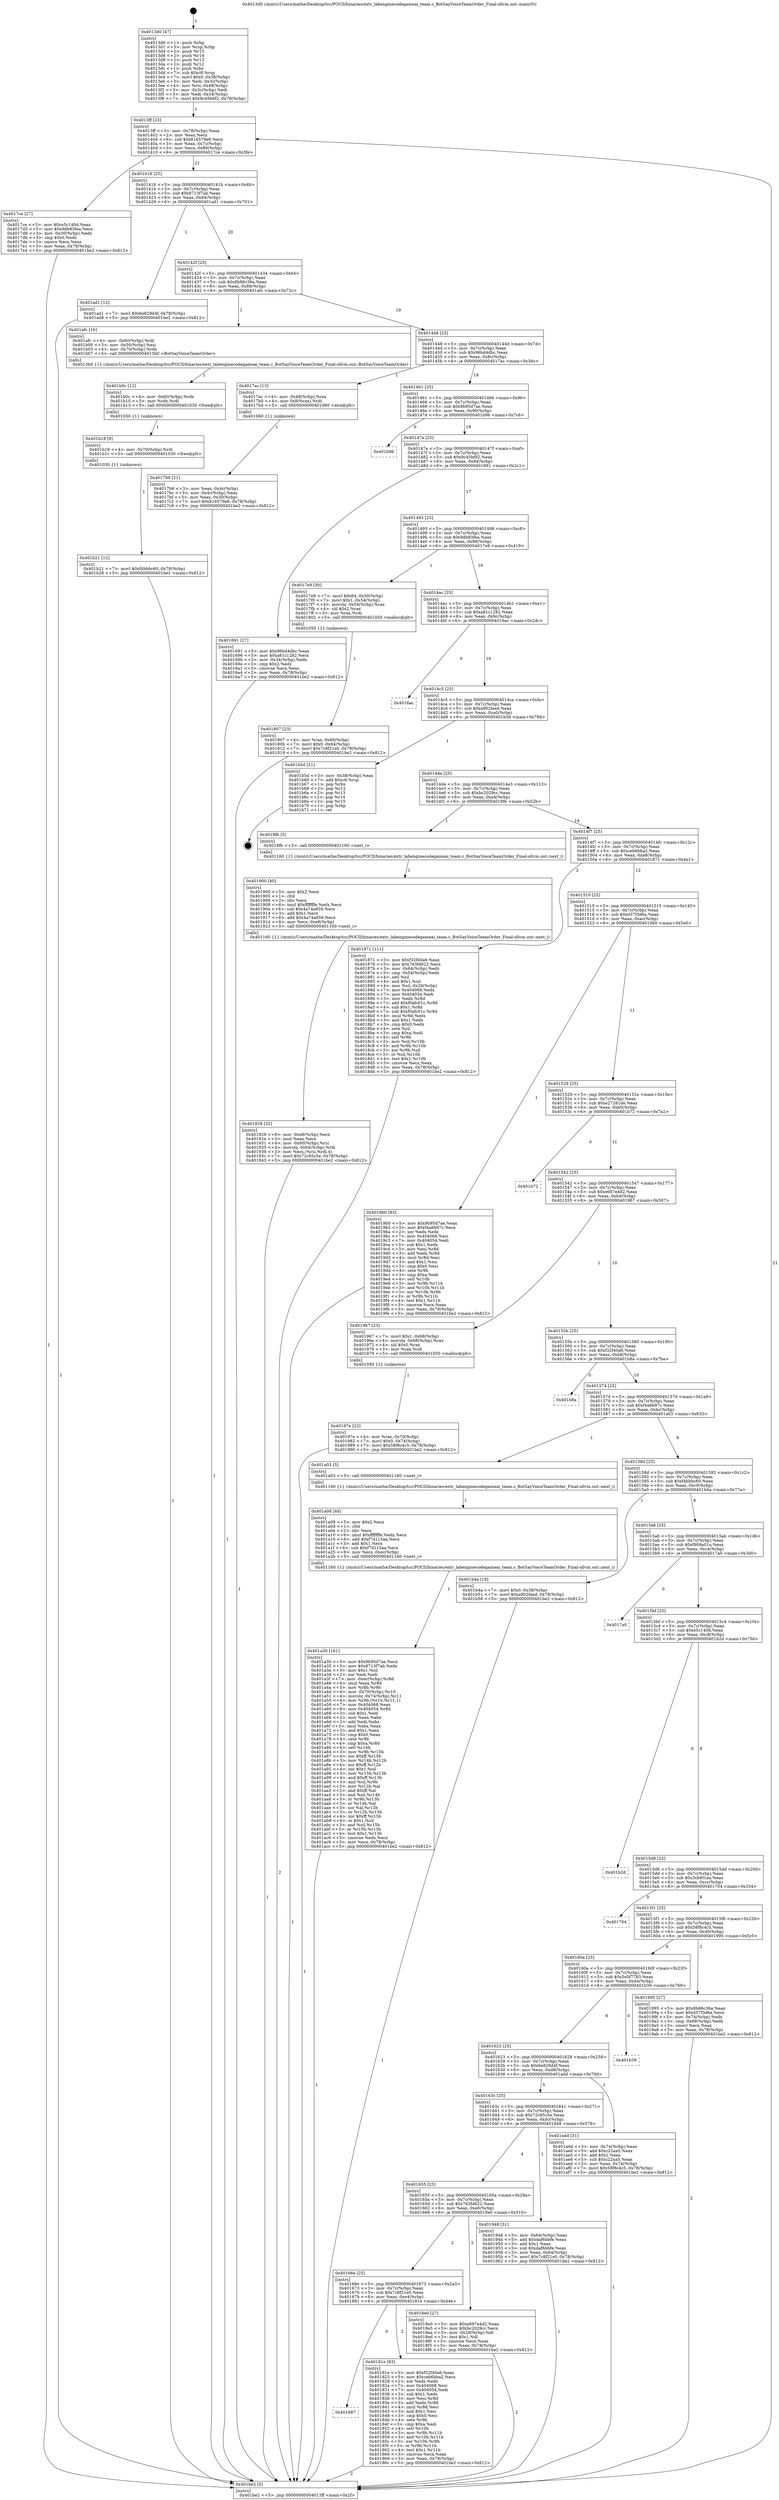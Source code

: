digraph "0x4013d0" {
  label = "0x4013d0 (/mnt/c/Users/mathe/Desktop/tcc/POCII/binaries/extr_labenginecodegameai_team.c_BotSayVoiceTeamOrder_Final-ollvm.out::main(0))"
  labelloc = "t"
  node[shape=record]

  Entry [label="",width=0.3,height=0.3,shape=circle,fillcolor=black,style=filled]
  "0x4013ff" [label="{
     0x4013ff [23]\l
     | [instrs]\l
     &nbsp;&nbsp;0x4013ff \<+3\>: mov -0x78(%rbp),%eax\l
     &nbsp;&nbsp;0x401402 \<+2\>: mov %eax,%ecx\l
     &nbsp;&nbsp;0x401404 \<+6\>: sub $0x816579e6,%ecx\l
     &nbsp;&nbsp;0x40140a \<+3\>: mov %eax,-0x7c(%rbp)\l
     &nbsp;&nbsp;0x40140d \<+3\>: mov %ecx,-0x80(%rbp)\l
     &nbsp;&nbsp;0x401410 \<+6\>: je 00000000004017ce \<main+0x3fe\>\l
  }"]
  "0x4017ce" [label="{
     0x4017ce [27]\l
     | [instrs]\l
     &nbsp;&nbsp;0x4017ce \<+5\>: mov $0xe5c140d,%eax\l
     &nbsp;&nbsp;0x4017d3 \<+5\>: mov $0x9db83fea,%ecx\l
     &nbsp;&nbsp;0x4017d8 \<+3\>: mov -0x30(%rbp),%edx\l
     &nbsp;&nbsp;0x4017db \<+3\>: cmp $0x0,%edx\l
     &nbsp;&nbsp;0x4017de \<+3\>: cmove %ecx,%eax\l
     &nbsp;&nbsp;0x4017e1 \<+3\>: mov %eax,-0x78(%rbp)\l
     &nbsp;&nbsp;0x4017e4 \<+5\>: jmp 0000000000401be2 \<main+0x812\>\l
  }"]
  "0x401416" [label="{
     0x401416 [25]\l
     | [instrs]\l
     &nbsp;&nbsp;0x401416 \<+5\>: jmp 000000000040141b \<main+0x4b\>\l
     &nbsp;&nbsp;0x40141b \<+3\>: mov -0x7c(%rbp),%eax\l
     &nbsp;&nbsp;0x40141e \<+5\>: sub $0x8713f7ab,%eax\l
     &nbsp;&nbsp;0x401423 \<+6\>: mov %eax,-0x84(%rbp)\l
     &nbsp;&nbsp;0x401429 \<+6\>: je 0000000000401ad1 \<main+0x701\>\l
  }"]
  Exit [label="",width=0.3,height=0.3,shape=circle,fillcolor=black,style=filled,peripheries=2]
  "0x401ad1" [label="{
     0x401ad1 [12]\l
     | [instrs]\l
     &nbsp;&nbsp;0x401ad1 \<+7\>: movl $0x6e829d4f,-0x78(%rbp)\l
     &nbsp;&nbsp;0x401ad8 \<+5\>: jmp 0000000000401be2 \<main+0x812\>\l
  }"]
  "0x40142f" [label="{
     0x40142f [25]\l
     | [instrs]\l
     &nbsp;&nbsp;0x40142f \<+5\>: jmp 0000000000401434 \<main+0x64\>\l
     &nbsp;&nbsp;0x401434 \<+3\>: mov -0x7c(%rbp),%eax\l
     &nbsp;&nbsp;0x401437 \<+5\>: sub $0x8b86c36a,%eax\l
     &nbsp;&nbsp;0x40143c \<+6\>: mov %eax,-0x88(%rbp)\l
     &nbsp;&nbsp;0x401442 \<+6\>: je 0000000000401afc \<main+0x72c\>\l
  }"]
  "0x401b21" [label="{
     0x401b21 [12]\l
     | [instrs]\l
     &nbsp;&nbsp;0x401b21 \<+7\>: movl $0xf4bbbc60,-0x78(%rbp)\l
     &nbsp;&nbsp;0x401b28 \<+5\>: jmp 0000000000401be2 \<main+0x812\>\l
  }"]
  "0x401afc" [label="{
     0x401afc [16]\l
     | [instrs]\l
     &nbsp;&nbsp;0x401afc \<+4\>: mov -0x60(%rbp),%rdi\l
     &nbsp;&nbsp;0x401b00 \<+3\>: mov -0x50(%rbp),%esi\l
     &nbsp;&nbsp;0x401b03 \<+4\>: mov -0x70(%rbp),%rdx\l
     &nbsp;&nbsp;0x401b07 \<+5\>: call 00000000004013b0 \<BotSayVoiceTeamOrder\>\l
     | [calls]\l
     &nbsp;&nbsp;0x4013b0 \{1\} (/mnt/c/Users/mathe/Desktop/tcc/POCII/binaries/extr_labenginecodegameai_team.c_BotSayVoiceTeamOrder_Final-ollvm.out::BotSayVoiceTeamOrder)\l
  }"]
  "0x401448" [label="{
     0x401448 [25]\l
     | [instrs]\l
     &nbsp;&nbsp;0x401448 \<+5\>: jmp 000000000040144d \<main+0x7d\>\l
     &nbsp;&nbsp;0x40144d \<+3\>: mov -0x7c(%rbp),%eax\l
     &nbsp;&nbsp;0x401450 \<+5\>: sub $0x96bd4dbc,%eax\l
     &nbsp;&nbsp;0x401455 \<+6\>: mov %eax,-0x8c(%rbp)\l
     &nbsp;&nbsp;0x40145b \<+6\>: je 00000000004017ac \<main+0x3dc\>\l
  }"]
  "0x401b18" [label="{
     0x401b18 [9]\l
     | [instrs]\l
     &nbsp;&nbsp;0x401b18 \<+4\>: mov -0x70(%rbp),%rdi\l
     &nbsp;&nbsp;0x401b1c \<+5\>: call 0000000000401030 \<free@plt\>\l
     | [calls]\l
     &nbsp;&nbsp;0x401030 \{1\} (unknown)\l
  }"]
  "0x4017ac" [label="{
     0x4017ac [13]\l
     | [instrs]\l
     &nbsp;&nbsp;0x4017ac \<+4\>: mov -0x48(%rbp),%rax\l
     &nbsp;&nbsp;0x4017b0 \<+4\>: mov 0x8(%rax),%rdi\l
     &nbsp;&nbsp;0x4017b4 \<+5\>: call 0000000000401060 \<atoi@plt\>\l
     | [calls]\l
     &nbsp;&nbsp;0x401060 \{1\} (unknown)\l
  }"]
  "0x401461" [label="{
     0x401461 [25]\l
     | [instrs]\l
     &nbsp;&nbsp;0x401461 \<+5\>: jmp 0000000000401466 \<main+0x96\>\l
     &nbsp;&nbsp;0x401466 \<+3\>: mov -0x7c(%rbp),%eax\l
     &nbsp;&nbsp;0x401469 \<+5\>: sub $0x9b95d7ae,%eax\l
     &nbsp;&nbsp;0x40146e \<+6\>: mov %eax,-0x90(%rbp)\l
     &nbsp;&nbsp;0x401474 \<+6\>: je 0000000000401b96 \<main+0x7c6\>\l
  }"]
  "0x401b0c" [label="{
     0x401b0c [12]\l
     | [instrs]\l
     &nbsp;&nbsp;0x401b0c \<+4\>: mov -0x60(%rbp),%rdx\l
     &nbsp;&nbsp;0x401b10 \<+3\>: mov %rdx,%rdi\l
     &nbsp;&nbsp;0x401b13 \<+5\>: call 0000000000401030 \<free@plt\>\l
     | [calls]\l
     &nbsp;&nbsp;0x401030 \{1\} (unknown)\l
  }"]
  "0x401b96" [label="{
     0x401b96\l
  }", style=dashed]
  "0x40147a" [label="{
     0x40147a [25]\l
     | [instrs]\l
     &nbsp;&nbsp;0x40147a \<+5\>: jmp 000000000040147f \<main+0xaf\>\l
     &nbsp;&nbsp;0x40147f \<+3\>: mov -0x7c(%rbp),%eax\l
     &nbsp;&nbsp;0x401482 \<+5\>: sub $0x9c45b6f2,%eax\l
     &nbsp;&nbsp;0x401487 \<+6\>: mov %eax,-0x94(%rbp)\l
     &nbsp;&nbsp;0x40148d \<+6\>: je 0000000000401691 \<main+0x2c1\>\l
  }"]
  "0x401a30" [label="{
     0x401a30 [161]\l
     | [instrs]\l
     &nbsp;&nbsp;0x401a30 \<+5\>: mov $0x9b95d7ae,%ecx\l
     &nbsp;&nbsp;0x401a35 \<+5\>: mov $0x8713f7ab,%edx\l
     &nbsp;&nbsp;0x401a3a \<+3\>: mov $0x1,%sil\l
     &nbsp;&nbsp;0x401a3d \<+2\>: xor %edi,%edi\l
     &nbsp;&nbsp;0x401a3f \<+7\>: mov -0xec(%rbp),%r8d\l
     &nbsp;&nbsp;0x401a46 \<+4\>: imul %eax,%r8d\l
     &nbsp;&nbsp;0x401a4a \<+3\>: mov %r8b,%r9b\l
     &nbsp;&nbsp;0x401a4d \<+4\>: mov -0x70(%rbp),%r10\l
     &nbsp;&nbsp;0x401a51 \<+4\>: movslq -0x74(%rbp),%r11\l
     &nbsp;&nbsp;0x401a55 \<+4\>: mov %r9b,(%r10,%r11,1)\l
     &nbsp;&nbsp;0x401a59 \<+7\>: mov 0x404068,%eax\l
     &nbsp;&nbsp;0x401a60 \<+8\>: mov 0x404054,%r8d\l
     &nbsp;&nbsp;0x401a68 \<+3\>: sub $0x1,%edi\l
     &nbsp;&nbsp;0x401a6b \<+2\>: mov %eax,%ebx\l
     &nbsp;&nbsp;0x401a6d \<+2\>: add %edi,%ebx\l
     &nbsp;&nbsp;0x401a6f \<+3\>: imul %ebx,%eax\l
     &nbsp;&nbsp;0x401a72 \<+3\>: and $0x1,%eax\l
     &nbsp;&nbsp;0x401a75 \<+3\>: cmp $0x0,%eax\l
     &nbsp;&nbsp;0x401a78 \<+4\>: sete %r9b\l
     &nbsp;&nbsp;0x401a7c \<+4\>: cmp $0xa,%r8d\l
     &nbsp;&nbsp;0x401a80 \<+4\>: setl %r14b\l
     &nbsp;&nbsp;0x401a84 \<+3\>: mov %r9b,%r15b\l
     &nbsp;&nbsp;0x401a87 \<+4\>: xor $0xff,%r15b\l
     &nbsp;&nbsp;0x401a8b \<+3\>: mov %r14b,%r12b\l
     &nbsp;&nbsp;0x401a8e \<+4\>: xor $0xff,%r12b\l
     &nbsp;&nbsp;0x401a92 \<+4\>: xor $0x1,%sil\l
     &nbsp;&nbsp;0x401a96 \<+3\>: mov %r15b,%r13b\l
     &nbsp;&nbsp;0x401a99 \<+4\>: and $0xff,%r13b\l
     &nbsp;&nbsp;0x401a9d \<+3\>: and %sil,%r9b\l
     &nbsp;&nbsp;0x401aa0 \<+3\>: mov %r12b,%al\l
     &nbsp;&nbsp;0x401aa3 \<+2\>: and $0xff,%al\l
     &nbsp;&nbsp;0x401aa5 \<+3\>: and %sil,%r14b\l
     &nbsp;&nbsp;0x401aa8 \<+3\>: or %r9b,%r13b\l
     &nbsp;&nbsp;0x401aab \<+3\>: or %r14b,%al\l
     &nbsp;&nbsp;0x401aae \<+3\>: xor %al,%r13b\l
     &nbsp;&nbsp;0x401ab1 \<+3\>: or %r12b,%r15b\l
     &nbsp;&nbsp;0x401ab4 \<+4\>: xor $0xff,%r15b\l
     &nbsp;&nbsp;0x401ab8 \<+4\>: or $0x1,%sil\l
     &nbsp;&nbsp;0x401abc \<+3\>: and %sil,%r15b\l
     &nbsp;&nbsp;0x401abf \<+3\>: or %r15b,%r13b\l
     &nbsp;&nbsp;0x401ac2 \<+4\>: test $0x1,%r13b\l
     &nbsp;&nbsp;0x401ac6 \<+3\>: cmovne %edx,%ecx\l
     &nbsp;&nbsp;0x401ac9 \<+3\>: mov %ecx,-0x78(%rbp)\l
     &nbsp;&nbsp;0x401acc \<+5\>: jmp 0000000000401be2 \<main+0x812\>\l
  }"]
  "0x401691" [label="{
     0x401691 [27]\l
     | [instrs]\l
     &nbsp;&nbsp;0x401691 \<+5\>: mov $0x96bd4dbc,%eax\l
     &nbsp;&nbsp;0x401696 \<+5\>: mov $0xa81c1282,%ecx\l
     &nbsp;&nbsp;0x40169b \<+3\>: mov -0x34(%rbp),%edx\l
     &nbsp;&nbsp;0x40169e \<+3\>: cmp $0x2,%edx\l
     &nbsp;&nbsp;0x4016a1 \<+3\>: cmovne %ecx,%eax\l
     &nbsp;&nbsp;0x4016a4 \<+3\>: mov %eax,-0x78(%rbp)\l
     &nbsp;&nbsp;0x4016a7 \<+5\>: jmp 0000000000401be2 \<main+0x812\>\l
  }"]
  "0x401493" [label="{
     0x401493 [25]\l
     | [instrs]\l
     &nbsp;&nbsp;0x401493 \<+5\>: jmp 0000000000401498 \<main+0xc8\>\l
     &nbsp;&nbsp;0x401498 \<+3\>: mov -0x7c(%rbp),%eax\l
     &nbsp;&nbsp;0x40149b \<+5\>: sub $0x9db83fea,%eax\l
     &nbsp;&nbsp;0x4014a0 \<+6\>: mov %eax,-0x98(%rbp)\l
     &nbsp;&nbsp;0x4014a6 \<+6\>: je 00000000004017e9 \<main+0x419\>\l
  }"]
  "0x401be2" [label="{
     0x401be2 [5]\l
     | [instrs]\l
     &nbsp;&nbsp;0x401be2 \<+5\>: jmp 00000000004013ff \<main+0x2f\>\l
  }"]
  "0x4013d0" [label="{
     0x4013d0 [47]\l
     | [instrs]\l
     &nbsp;&nbsp;0x4013d0 \<+1\>: push %rbp\l
     &nbsp;&nbsp;0x4013d1 \<+3\>: mov %rsp,%rbp\l
     &nbsp;&nbsp;0x4013d4 \<+2\>: push %r15\l
     &nbsp;&nbsp;0x4013d6 \<+2\>: push %r14\l
     &nbsp;&nbsp;0x4013d8 \<+2\>: push %r13\l
     &nbsp;&nbsp;0x4013da \<+2\>: push %r12\l
     &nbsp;&nbsp;0x4013dc \<+1\>: push %rbx\l
     &nbsp;&nbsp;0x4013dd \<+7\>: sub $0xc8,%rsp\l
     &nbsp;&nbsp;0x4013e4 \<+7\>: movl $0x0,-0x38(%rbp)\l
     &nbsp;&nbsp;0x4013eb \<+3\>: mov %edi,-0x3c(%rbp)\l
     &nbsp;&nbsp;0x4013ee \<+4\>: mov %rsi,-0x48(%rbp)\l
     &nbsp;&nbsp;0x4013f2 \<+3\>: mov -0x3c(%rbp),%edi\l
     &nbsp;&nbsp;0x4013f5 \<+3\>: mov %edi,-0x34(%rbp)\l
     &nbsp;&nbsp;0x4013f8 \<+7\>: movl $0x9c45b6f2,-0x78(%rbp)\l
  }"]
  "0x4017b9" [label="{
     0x4017b9 [21]\l
     | [instrs]\l
     &nbsp;&nbsp;0x4017b9 \<+3\>: mov %eax,-0x4c(%rbp)\l
     &nbsp;&nbsp;0x4017bc \<+3\>: mov -0x4c(%rbp),%eax\l
     &nbsp;&nbsp;0x4017bf \<+3\>: mov %eax,-0x30(%rbp)\l
     &nbsp;&nbsp;0x4017c2 \<+7\>: movl $0x816579e6,-0x78(%rbp)\l
     &nbsp;&nbsp;0x4017c9 \<+5\>: jmp 0000000000401be2 \<main+0x812\>\l
  }"]
  "0x401a08" [label="{
     0x401a08 [40]\l
     | [instrs]\l
     &nbsp;&nbsp;0x401a08 \<+5\>: mov $0x2,%ecx\l
     &nbsp;&nbsp;0x401a0d \<+1\>: cltd\l
     &nbsp;&nbsp;0x401a0e \<+2\>: idiv %ecx\l
     &nbsp;&nbsp;0x401a10 \<+6\>: imul $0xfffffffe,%edx,%ecx\l
     &nbsp;&nbsp;0x401a16 \<+6\>: add $0xf7d115aa,%ecx\l
     &nbsp;&nbsp;0x401a1c \<+3\>: add $0x1,%ecx\l
     &nbsp;&nbsp;0x401a1f \<+6\>: sub $0xf7d115aa,%ecx\l
     &nbsp;&nbsp;0x401a25 \<+6\>: mov %ecx,-0xec(%rbp)\l
     &nbsp;&nbsp;0x401a2b \<+5\>: call 0000000000401160 \<next_i\>\l
     | [calls]\l
     &nbsp;&nbsp;0x401160 \{1\} (/mnt/c/Users/mathe/Desktop/tcc/POCII/binaries/extr_labenginecodegameai_team.c_BotSayVoiceTeamOrder_Final-ollvm.out::next_i)\l
  }"]
  "0x4017e9" [label="{
     0x4017e9 [30]\l
     | [instrs]\l
     &nbsp;&nbsp;0x4017e9 \<+7\>: movl $0x64,-0x50(%rbp)\l
     &nbsp;&nbsp;0x4017f0 \<+7\>: movl $0x1,-0x54(%rbp)\l
     &nbsp;&nbsp;0x4017f7 \<+4\>: movslq -0x54(%rbp),%rax\l
     &nbsp;&nbsp;0x4017fb \<+4\>: shl $0x2,%rax\l
     &nbsp;&nbsp;0x4017ff \<+3\>: mov %rax,%rdi\l
     &nbsp;&nbsp;0x401802 \<+5\>: call 0000000000401050 \<malloc@plt\>\l
     | [calls]\l
     &nbsp;&nbsp;0x401050 \{1\} (unknown)\l
  }"]
  "0x4014ac" [label="{
     0x4014ac [25]\l
     | [instrs]\l
     &nbsp;&nbsp;0x4014ac \<+5\>: jmp 00000000004014b1 \<main+0xe1\>\l
     &nbsp;&nbsp;0x4014b1 \<+3\>: mov -0x7c(%rbp),%eax\l
     &nbsp;&nbsp;0x4014b4 \<+5\>: sub $0xa81c1282,%eax\l
     &nbsp;&nbsp;0x4014b9 \<+6\>: mov %eax,-0x9c(%rbp)\l
     &nbsp;&nbsp;0x4014bf \<+6\>: je 00000000004016ac \<main+0x2dc\>\l
  }"]
  "0x401807" [label="{
     0x401807 [23]\l
     | [instrs]\l
     &nbsp;&nbsp;0x401807 \<+4\>: mov %rax,-0x60(%rbp)\l
     &nbsp;&nbsp;0x40180b \<+7\>: movl $0x0,-0x64(%rbp)\l
     &nbsp;&nbsp;0x401812 \<+7\>: movl $0x7c8f21e0,-0x78(%rbp)\l
     &nbsp;&nbsp;0x401819 \<+5\>: jmp 0000000000401be2 \<main+0x812\>\l
  }"]
  "0x40197e" [label="{
     0x40197e [23]\l
     | [instrs]\l
     &nbsp;&nbsp;0x40197e \<+4\>: mov %rax,-0x70(%rbp)\l
     &nbsp;&nbsp;0x401982 \<+7\>: movl $0x0,-0x74(%rbp)\l
     &nbsp;&nbsp;0x401989 \<+7\>: movl $0x58f8c4c5,-0x78(%rbp)\l
     &nbsp;&nbsp;0x401990 \<+5\>: jmp 0000000000401be2 \<main+0x812\>\l
  }"]
  "0x4016ac" [label="{
     0x4016ac\l
  }", style=dashed]
  "0x4014c5" [label="{
     0x4014c5 [25]\l
     | [instrs]\l
     &nbsp;&nbsp;0x4014c5 \<+5\>: jmp 00000000004014ca \<main+0xfa\>\l
     &nbsp;&nbsp;0x4014ca \<+3\>: mov -0x7c(%rbp),%eax\l
     &nbsp;&nbsp;0x4014cd \<+5\>: sub $0xa902faed,%eax\l
     &nbsp;&nbsp;0x4014d2 \<+6\>: mov %eax,-0xa0(%rbp)\l
     &nbsp;&nbsp;0x4014d8 \<+6\>: je 0000000000401b5d \<main+0x78d\>\l
  }"]
  "0x401928" [label="{
     0x401928 [32]\l
     | [instrs]\l
     &nbsp;&nbsp;0x401928 \<+6\>: mov -0xe8(%rbp),%ecx\l
     &nbsp;&nbsp;0x40192e \<+3\>: imul %eax,%ecx\l
     &nbsp;&nbsp;0x401931 \<+4\>: mov -0x60(%rbp),%rsi\l
     &nbsp;&nbsp;0x401935 \<+4\>: movslq -0x64(%rbp),%rdi\l
     &nbsp;&nbsp;0x401939 \<+3\>: mov %ecx,(%rsi,%rdi,4)\l
     &nbsp;&nbsp;0x40193c \<+7\>: movl $0x72c85c5e,-0x78(%rbp)\l
     &nbsp;&nbsp;0x401943 \<+5\>: jmp 0000000000401be2 \<main+0x812\>\l
  }"]
  "0x401b5d" [label="{
     0x401b5d [21]\l
     | [instrs]\l
     &nbsp;&nbsp;0x401b5d \<+3\>: mov -0x38(%rbp),%eax\l
     &nbsp;&nbsp;0x401b60 \<+7\>: add $0xc8,%rsp\l
     &nbsp;&nbsp;0x401b67 \<+1\>: pop %rbx\l
     &nbsp;&nbsp;0x401b68 \<+2\>: pop %r12\l
     &nbsp;&nbsp;0x401b6a \<+2\>: pop %r13\l
     &nbsp;&nbsp;0x401b6c \<+2\>: pop %r14\l
     &nbsp;&nbsp;0x401b6e \<+2\>: pop %r15\l
     &nbsp;&nbsp;0x401b70 \<+1\>: pop %rbp\l
     &nbsp;&nbsp;0x401b71 \<+1\>: ret\l
  }"]
  "0x4014de" [label="{
     0x4014de [25]\l
     | [instrs]\l
     &nbsp;&nbsp;0x4014de \<+5\>: jmp 00000000004014e3 \<main+0x113\>\l
     &nbsp;&nbsp;0x4014e3 \<+3\>: mov -0x7c(%rbp),%eax\l
     &nbsp;&nbsp;0x4014e6 \<+5\>: sub $0xbc2029cc,%eax\l
     &nbsp;&nbsp;0x4014eb \<+6\>: mov %eax,-0xa4(%rbp)\l
     &nbsp;&nbsp;0x4014f1 \<+6\>: je 00000000004018fb \<main+0x52b\>\l
  }"]
  "0x401900" [label="{
     0x401900 [40]\l
     | [instrs]\l
     &nbsp;&nbsp;0x401900 \<+5\>: mov $0x2,%ecx\l
     &nbsp;&nbsp;0x401905 \<+1\>: cltd\l
     &nbsp;&nbsp;0x401906 \<+2\>: idiv %ecx\l
     &nbsp;&nbsp;0x401908 \<+6\>: imul $0xfffffffe,%edx,%ecx\l
     &nbsp;&nbsp;0x40190e \<+6\>: sub $0x4a74a859,%ecx\l
     &nbsp;&nbsp;0x401914 \<+3\>: add $0x1,%ecx\l
     &nbsp;&nbsp;0x401917 \<+6\>: add $0x4a74a859,%ecx\l
     &nbsp;&nbsp;0x40191d \<+6\>: mov %ecx,-0xe8(%rbp)\l
     &nbsp;&nbsp;0x401923 \<+5\>: call 0000000000401160 \<next_i\>\l
     | [calls]\l
     &nbsp;&nbsp;0x401160 \{1\} (/mnt/c/Users/mathe/Desktop/tcc/POCII/binaries/extr_labenginecodegameai_team.c_BotSayVoiceTeamOrder_Final-ollvm.out::next_i)\l
  }"]
  "0x4018fb" [label="{
     0x4018fb [5]\l
     | [instrs]\l
     &nbsp;&nbsp;0x4018fb \<+5\>: call 0000000000401160 \<next_i\>\l
     | [calls]\l
     &nbsp;&nbsp;0x401160 \{1\} (/mnt/c/Users/mathe/Desktop/tcc/POCII/binaries/extr_labenginecodegameai_team.c_BotSayVoiceTeamOrder_Final-ollvm.out::next_i)\l
  }"]
  "0x4014f7" [label="{
     0x4014f7 [25]\l
     | [instrs]\l
     &nbsp;&nbsp;0x4014f7 \<+5\>: jmp 00000000004014fc \<main+0x12c\>\l
     &nbsp;&nbsp;0x4014fc \<+3\>: mov -0x7c(%rbp),%eax\l
     &nbsp;&nbsp;0x4014ff \<+5\>: sub $0xceb6bba2,%eax\l
     &nbsp;&nbsp;0x401504 \<+6\>: mov %eax,-0xa8(%rbp)\l
     &nbsp;&nbsp;0x40150a \<+6\>: je 0000000000401871 \<main+0x4a1\>\l
  }"]
  "0x401687" [label="{
     0x401687\l
  }", style=dashed]
  "0x401871" [label="{
     0x401871 [111]\l
     | [instrs]\l
     &nbsp;&nbsp;0x401871 \<+5\>: mov $0xf32f40a6,%eax\l
     &nbsp;&nbsp;0x401876 \<+5\>: mov $0x763fd622,%ecx\l
     &nbsp;&nbsp;0x40187b \<+3\>: mov -0x64(%rbp),%edx\l
     &nbsp;&nbsp;0x40187e \<+3\>: cmp -0x54(%rbp),%edx\l
     &nbsp;&nbsp;0x401881 \<+4\>: setl %sil\l
     &nbsp;&nbsp;0x401885 \<+4\>: and $0x1,%sil\l
     &nbsp;&nbsp;0x401889 \<+4\>: mov %sil,-0x29(%rbp)\l
     &nbsp;&nbsp;0x40188d \<+7\>: mov 0x404068,%edx\l
     &nbsp;&nbsp;0x401894 \<+7\>: mov 0x404054,%edi\l
     &nbsp;&nbsp;0x40189b \<+3\>: mov %edx,%r8d\l
     &nbsp;&nbsp;0x40189e \<+7\>: add $0xf0afc01c,%r8d\l
     &nbsp;&nbsp;0x4018a5 \<+4\>: sub $0x1,%r8d\l
     &nbsp;&nbsp;0x4018a9 \<+7\>: sub $0xf0afc01c,%r8d\l
     &nbsp;&nbsp;0x4018b0 \<+4\>: imul %r8d,%edx\l
     &nbsp;&nbsp;0x4018b4 \<+3\>: and $0x1,%edx\l
     &nbsp;&nbsp;0x4018b7 \<+3\>: cmp $0x0,%edx\l
     &nbsp;&nbsp;0x4018ba \<+4\>: sete %sil\l
     &nbsp;&nbsp;0x4018be \<+3\>: cmp $0xa,%edi\l
     &nbsp;&nbsp;0x4018c1 \<+4\>: setl %r9b\l
     &nbsp;&nbsp;0x4018c5 \<+3\>: mov %sil,%r10b\l
     &nbsp;&nbsp;0x4018c8 \<+3\>: and %r9b,%r10b\l
     &nbsp;&nbsp;0x4018cb \<+3\>: xor %r9b,%sil\l
     &nbsp;&nbsp;0x4018ce \<+3\>: or %sil,%r10b\l
     &nbsp;&nbsp;0x4018d1 \<+4\>: test $0x1,%r10b\l
     &nbsp;&nbsp;0x4018d5 \<+3\>: cmovne %ecx,%eax\l
     &nbsp;&nbsp;0x4018d8 \<+3\>: mov %eax,-0x78(%rbp)\l
     &nbsp;&nbsp;0x4018db \<+5\>: jmp 0000000000401be2 \<main+0x812\>\l
  }"]
  "0x401510" [label="{
     0x401510 [25]\l
     | [instrs]\l
     &nbsp;&nbsp;0x401510 \<+5\>: jmp 0000000000401515 \<main+0x145\>\l
     &nbsp;&nbsp;0x401515 \<+3\>: mov -0x7c(%rbp),%eax\l
     &nbsp;&nbsp;0x401518 \<+5\>: sub $0xd37f3d6a,%eax\l
     &nbsp;&nbsp;0x40151d \<+6\>: mov %eax,-0xac(%rbp)\l
     &nbsp;&nbsp;0x401523 \<+6\>: je 00000000004019b0 \<main+0x5e0\>\l
  }"]
  "0x40181e" [label="{
     0x40181e [83]\l
     | [instrs]\l
     &nbsp;&nbsp;0x40181e \<+5\>: mov $0xf32f40a6,%eax\l
     &nbsp;&nbsp;0x401823 \<+5\>: mov $0xceb6bba2,%ecx\l
     &nbsp;&nbsp;0x401828 \<+2\>: xor %edx,%edx\l
     &nbsp;&nbsp;0x40182a \<+7\>: mov 0x404068,%esi\l
     &nbsp;&nbsp;0x401831 \<+7\>: mov 0x404054,%edi\l
     &nbsp;&nbsp;0x401838 \<+3\>: sub $0x1,%edx\l
     &nbsp;&nbsp;0x40183b \<+3\>: mov %esi,%r8d\l
     &nbsp;&nbsp;0x40183e \<+3\>: add %edx,%r8d\l
     &nbsp;&nbsp;0x401841 \<+4\>: imul %r8d,%esi\l
     &nbsp;&nbsp;0x401845 \<+3\>: and $0x1,%esi\l
     &nbsp;&nbsp;0x401848 \<+3\>: cmp $0x0,%esi\l
     &nbsp;&nbsp;0x40184b \<+4\>: sete %r9b\l
     &nbsp;&nbsp;0x40184f \<+3\>: cmp $0xa,%edi\l
     &nbsp;&nbsp;0x401852 \<+4\>: setl %r10b\l
     &nbsp;&nbsp;0x401856 \<+3\>: mov %r9b,%r11b\l
     &nbsp;&nbsp;0x401859 \<+3\>: and %r10b,%r11b\l
     &nbsp;&nbsp;0x40185c \<+3\>: xor %r10b,%r9b\l
     &nbsp;&nbsp;0x40185f \<+3\>: or %r9b,%r11b\l
     &nbsp;&nbsp;0x401862 \<+4\>: test $0x1,%r11b\l
     &nbsp;&nbsp;0x401866 \<+3\>: cmovne %ecx,%eax\l
     &nbsp;&nbsp;0x401869 \<+3\>: mov %eax,-0x78(%rbp)\l
     &nbsp;&nbsp;0x40186c \<+5\>: jmp 0000000000401be2 \<main+0x812\>\l
  }"]
  "0x4019b0" [label="{
     0x4019b0 [83]\l
     | [instrs]\l
     &nbsp;&nbsp;0x4019b0 \<+5\>: mov $0x9b95d7ae,%eax\l
     &nbsp;&nbsp;0x4019b5 \<+5\>: mov $0xf4a6b97c,%ecx\l
     &nbsp;&nbsp;0x4019ba \<+2\>: xor %edx,%edx\l
     &nbsp;&nbsp;0x4019bc \<+7\>: mov 0x404068,%esi\l
     &nbsp;&nbsp;0x4019c3 \<+7\>: mov 0x404054,%edi\l
     &nbsp;&nbsp;0x4019ca \<+3\>: sub $0x1,%edx\l
     &nbsp;&nbsp;0x4019cd \<+3\>: mov %esi,%r8d\l
     &nbsp;&nbsp;0x4019d0 \<+3\>: add %edx,%r8d\l
     &nbsp;&nbsp;0x4019d3 \<+4\>: imul %r8d,%esi\l
     &nbsp;&nbsp;0x4019d7 \<+3\>: and $0x1,%esi\l
     &nbsp;&nbsp;0x4019da \<+3\>: cmp $0x0,%esi\l
     &nbsp;&nbsp;0x4019dd \<+4\>: sete %r9b\l
     &nbsp;&nbsp;0x4019e1 \<+3\>: cmp $0xa,%edi\l
     &nbsp;&nbsp;0x4019e4 \<+4\>: setl %r10b\l
     &nbsp;&nbsp;0x4019e8 \<+3\>: mov %r9b,%r11b\l
     &nbsp;&nbsp;0x4019eb \<+3\>: and %r10b,%r11b\l
     &nbsp;&nbsp;0x4019ee \<+3\>: xor %r10b,%r9b\l
     &nbsp;&nbsp;0x4019f1 \<+3\>: or %r9b,%r11b\l
     &nbsp;&nbsp;0x4019f4 \<+4\>: test $0x1,%r11b\l
     &nbsp;&nbsp;0x4019f8 \<+3\>: cmovne %ecx,%eax\l
     &nbsp;&nbsp;0x4019fb \<+3\>: mov %eax,-0x78(%rbp)\l
     &nbsp;&nbsp;0x4019fe \<+5\>: jmp 0000000000401be2 \<main+0x812\>\l
  }"]
  "0x401529" [label="{
     0x401529 [25]\l
     | [instrs]\l
     &nbsp;&nbsp;0x401529 \<+5\>: jmp 000000000040152e \<main+0x15e\>\l
     &nbsp;&nbsp;0x40152e \<+3\>: mov -0x7c(%rbp),%eax\l
     &nbsp;&nbsp;0x401531 \<+5\>: sub $0xe27281de,%eax\l
     &nbsp;&nbsp;0x401536 \<+6\>: mov %eax,-0xb0(%rbp)\l
     &nbsp;&nbsp;0x40153c \<+6\>: je 0000000000401b72 \<main+0x7a2\>\l
  }"]
  "0x40166e" [label="{
     0x40166e [25]\l
     | [instrs]\l
     &nbsp;&nbsp;0x40166e \<+5\>: jmp 0000000000401673 \<main+0x2a3\>\l
     &nbsp;&nbsp;0x401673 \<+3\>: mov -0x7c(%rbp),%eax\l
     &nbsp;&nbsp;0x401676 \<+5\>: sub $0x7c8f21e0,%eax\l
     &nbsp;&nbsp;0x40167b \<+6\>: mov %eax,-0xe4(%rbp)\l
     &nbsp;&nbsp;0x401681 \<+6\>: je 000000000040181e \<main+0x44e\>\l
  }"]
  "0x401b72" [label="{
     0x401b72\l
  }", style=dashed]
  "0x401542" [label="{
     0x401542 [25]\l
     | [instrs]\l
     &nbsp;&nbsp;0x401542 \<+5\>: jmp 0000000000401547 \<main+0x177\>\l
     &nbsp;&nbsp;0x401547 \<+3\>: mov -0x7c(%rbp),%eax\l
     &nbsp;&nbsp;0x40154a \<+5\>: sub $0xe697e4d2,%eax\l
     &nbsp;&nbsp;0x40154f \<+6\>: mov %eax,-0xb4(%rbp)\l
     &nbsp;&nbsp;0x401555 \<+6\>: je 0000000000401967 \<main+0x597\>\l
  }"]
  "0x4018e0" [label="{
     0x4018e0 [27]\l
     | [instrs]\l
     &nbsp;&nbsp;0x4018e0 \<+5\>: mov $0xe697e4d2,%eax\l
     &nbsp;&nbsp;0x4018e5 \<+5\>: mov $0xbc2029cc,%ecx\l
     &nbsp;&nbsp;0x4018ea \<+3\>: mov -0x29(%rbp),%dl\l
     &nbsp;&nbsp;0x4018ed \<+3\>: test $0x1,%dl\l
     &nbsp;&nbsp;0x4018f0 \<+3\>: cmovne %ecx,%eax\l
     &nbsp;&nbsp;0x4018f3 \<+3\>: mov %eax,-0x78(%rbp)\l
     &nbsp;&nbsp;0x4018f6 \<+5\>: jmp 0000000000401be2 \<main+0x812\>\l
  }"]
  "0x401967" [label="{
     0x401967 [23]\l
     | [instrs]\l
     &nbsp;&nbsp;0x401967 \<+7\>: movl $0x1,-0x68(%rbp)\l
     &nbsp;&nbsp;0x40196e \<+4\>: movslq -0x68(%rbp),%rax\l
     &nbsp;&nbsp;0x401972 \<+4\>: shl $0x0,%rax\l
     &nbsp;&nbsp;0x401976 \<+3\>: mov %rax,%rdi\l
     &nbsp;&nbsp;0x401979 \<+5\>: call 0000000000401050 \<malloc@plt\>\l
     | [calls]\l
     &nbsp;&nbsp;0x401050 \{1\} (unknown)\l
  }"]
  "0x40155b" [label="{
     0x40155b [25]\l
     | [instrs]\l
     &nbsp;&nbsp;0x40155b \<+5\>: jmp 0000000000401560 \<main+0x190\>\l
     &nbsp;&nbsp;0x401560 \<+3\>: mov -0x7c(%rbp),%eax\l
     &nbsp;&nbsp;0x401563 \<+5\>: sub $0xf32f40a6,%eax\l
     &nbsp;&nbsp;0x401568 \<+6\>: mov %eax,-0xb8(%rbp)\l
     &nbsp;&nbsp;0x40156e \<+6\>: je 0000000000401b8a \<main+0x7ba\>\l
  }"]
  "0x401655" [label="{
     0x401655 [25]\l
     | [instrs]\l
     &nbsp;&nbsp;0x401655 \<+5\>: jmp 000000000040165a \<main+0x28a\>\l
     &nbsp;&nbsp;0x40165a \<+3\>: mov -0x7c(%rbp),%eax\l
     &nbsp;&nbsp;0x40165d \<+5\>: sub $0x763fd622,%eax\l
     &nbsp;&nbsp;0x401662 \<+6\>: mov %eax,-0xe0(%rbp)\l
     &nbsp;&nbsp;0x401668 \<+6\>: je 00000000004018e0 \<main+0x510\>\l
  }"]
  "0x401b8a" [label="{
     0x401b8a\l
  }", style=dashed]
  "0x401574" [label="{
     0x401574 [25]\l
     | [instrs]\l
     &nbsp;&nbsp;0x401574 \<+5\>: jmp 0000000000401579 \<main+0x1a9\>\l
     &nbsp;&nbsp;0x401579 \<+3\>: mov -0x7c(%rbp),%eax\l
     &nbsp;&nbsp;0x40157c \<+5\>: sub $0xf4a6b97c,%eax\l
     &nbsp;&nbsp;0x401581 \<+6\>: mov %eax,-0xbc(%rbp)\l
     &nbsp;&nbsp;0x401587 \<+6\>: je 0000000000401a03 \<main+0x633\>\l
  }"]
  "0x401948" [label="{
     0x401948 [31]\l
     | [instrs]\l
     &nbsp;&nbsp;0x401948 \<+3\>: mov -0x64(%rbp),%eax\l
     &nbsp;&nbsp;0x40194b \<+5\>: add $0xdaf6bbfe,%eax\l
     &nbsp;&nbsp;0x401950 \<+3\>: add $0x1,%eax\l
     &nbsp;&nbsp;0x401953 \<+5\>: sub $0xdaf6bbfe,%eax\l
     &nbsp;&nbsp;0x401958 \<+3\>: mov %eax,-0x64(%rbp)\l
     &nbsp;&nbsp;0x40195b \<+7\>: movl $0x7c8f21e0,-0x78(%rbp)\l
     &nbsp;&nbsp;0x401962 \<+5\>: jmp 0000000000401be2 \<main+0x812\>\l
  }"]
  "0x401a03" [label="{
     0x401a03 [5]\l
     | [instrs]\l
     &nbsp;&nbsp;0x401a03 \<+5\>: call 0000000000401160 \<next_i\>\l
     | [calls]\l
     &nbsp;&nbsp;0x401160 \{1\} (/mnt/c/Users/mathe/Desktop/tcc/POCII/binaries/extr_labenginecodegameai_team.c_BotSayVoiceTeamOrder_Final-ollvm.out::next_i)\l
  }"]
  "0x40158d" [label="{
     0x40158d [25]\l
     | [instrs]\l
     &nbsp;&nbsp;0x40158d \<+5\>: jmp 0000000000401592 \<main+0x1c2\>\l
     &nbsp;&nbsp;0x401592 \<+3\>: mov -0x7c(%rbp),%eax\l
     &nbsp;&nbsp;0x401595 \<+5\>: sub $0xf4bbbc60,%eax\l
     &nbsp;&nbsp;0x40159a \<+6\>: mov %eax,-0xc0(%rbp)\l
     &nbsp;&nbsp;0x4015a0 \<+6\>: je 0000000000401b4a \<main+0x77a\>\l
  }"]
  "0x40163c" [label="{
     0x40163c [25]\l
     | [instrs]\l
     &nbsp;&nbsp;0x40163c \<+5\>: jmp 0000000000401641 \<main+0x271\>\l
     &nbsp;&nbsp;0x401641 \<+3\>: mov -0x7c(%rbp),%eax\l
     &nbsp;&nbsp;0x401644 \<+5\>: sub $0x72c85c5e,%eax\l
     &nbsp;&nbsp;0x401649 \<+6\>: mov %eax,-0xdc(%rbp)\l
     &nbsp;&nbsp;0x40164f \<+6\>: je 0000000000401948 \<main+0x578\>\l
  }"]
  "0x401b4a" [label="{
     0x401b4a [19]\l
     | [instrs]\l
     &nbsp;&nbsp;0x401b4a \<+7\>: movl $0x0,-0x38(%rbp)\l
     &nbsp;&nbsp;0x401b51 \<+7\>: movl $0xa902faed,-0x78(%rbp)\l
     &nbsp;&nbsp;0x401b58 \<+5\>: jmp 0000000000401be2 \<main+0x812\>\l
  }"]
  "0x4015a6" [label="{
     0x4015a6 [25]\l
     | [instrs]\l
     &nbsp;&nbsp;0x4015a6 \<+5\>: jmp 00000000004015ab \<main+0x1db\>\l
     &nbsp;&nbsp;0x4015ab \<+3\>: mov -0x7c(%rbp),%eax\l
     &nbsp;&nbsp;0x4015ae \<+5\>: sub $0xf909a01a,%eax\l
     &nbsp;&nbsp;0x4015b3 \<+6\>: mov %eax,-0xc4(%rbp)\l
     &nbsp;&nbsp;0x4015b9 \<+6\>: je 00000000004017a0 \<main+0x3d0\>\l
  }"]
  "0x401add" [label="{
     0x401add [31]\l
     | [instrs]\l
     &nbsp;&nbsp;0x401add \<+3\>: mov -0x74(%rbp),%eax\l
     &nbsp;&nbsp;0x401ae0 \<+5\>: add $0xc22aa5,%eax\l
     &nbsp;&nbsp;0x401ae5 \<+3\>: add $0x1,%eax\l
     &nbsp;&nbsp;0x401ae8 \<+5\>: sub $0xc22aa5,%eax\l
     &nbsp;&nbsp;0x401aed \<+3\>: mov %eax,-0x74(%rbp)\l
     &nbsp;&nbsp;0x401af0 \<+7\>: movl $0x58f8c4c5,-0x78(%rbp)\l
     &nbsp;&nbsp;0x401af7 \<+5\>: jmp 0000000000401be2 \<main+0x812\>\l
  }"]
  "0x4017a0" [label="{
     0x4017a0\l
  }", style=dashed]
  "0x4015bf" [label="{
     0x4015bf [25]\l
     | [instrs]\l
     &nbsp;&nbsp;0x4015bf \<+5\>: jmp 00000000004015c4 \<main+0x1f4\>\l
     &nbsp;&nbsp;0x4015c4 \<+3\>: mov -0x7c(%rbp),%eax\l
     &nbsp;&nbsp;0x4015c7 \<+5\>: sub $0xe5c140d,%eax\l
     &nbsp;&nbsp;0x4015cc \<+6\>: mov %eax,-0xc8(%rbp)\l
     &nbsp;&nbsp;0x4015d2 \<+6\>: je 0000000000401b2d \<main+0x75d\>\l
  }"]
  "0x401623" [label="{
     0x401623 [25]\l
     | [instrs]\l
     &nbsp;&nbsp;0x401623 \<+5\>: jmp 0000000000401628 \<main+0x258\>\l
     &nbsp;&nbsp;0x401628 \<+3\>: mov -0x7c(%rbp),%eax\l
     &nbsp;&nbsp;0x40162b \<+5\>: sub $0x6e829d4f,%eax\l
     &nbsp;&nbsp;0x401630 \<+6\>: mov %eax,-0xd8(%rbp)\l
     &nbsp;&nbsp;0x401636 \<+6\>: je 0000000000401add \<main+0x70d\>\l
  }"]
  "0x401b2d" [label="{
     0x401b2d\l
  }", style=dashed]
  "0x4015d8" [label="{
     0x4015d8 [25]\l
     | [instrs]\l
     &nbsp;&nbsp;0x4015d8 \<+5\>: jmp 00000000004015dd \<main+0x20d\>\l
     &nbsp;&nbsp;0x4015dd \<+3\>: mov -0x7c(%rbp),%eax\l
     &nbsp;&nbsp;0x4015e0 \<+5\>: sub $0x3cb6f1ea,%eax\l
     &nbsp;&nbsp;0x4015e5 \<+6\>: mov %eax,-0xcc(%rbp)\l
     &nbsp;&nbsp;0x4015eb \<+6\>: je 0000000000401704 \<main+0x334\>\l
  }"]
  "0x401b39" [label="{
     0x401b39\l
  }", style=dashed]
  "0x401704" [label="{
     0x401704\l
  }", style=dashed]
  "0x4015f1" [label="{
     0x4015f1 [25]\l
     | [instrs]\l
     &nbsp;&nbsp;0x4015f1 \<+5\>: jmp 00000000004015f6 \<main+0x226\>\l
     &nbsp;&nbsp;0x4015f6 \<+3\>: mov -0x7c(%rbp),%eax\l
     &nbsp;&nbsp;0x4015f9 \<+5\>: sub $0x58f8c4c5,%eax\l
     &nbsp;&nbsp;0x4015fe \<+6\>: mov %eax,-0xd0(%rbp)\l
     &nbsp;&nbsp;0x401604 \<+6\>: je 0000000000401995 \<main+0x5c5\>\l
  }"]
  "0x40160a" [label="{
     0x40160a [25]\l
     | [instrs]\l
     &nbsp;&nbsp;0x40160a \<+5\>: jmp 000000000040160f \<main+0x23f\>\l
     &nbsp;&nbsp;0x40160f \<+3\>: mov -0x7c(%rbp),%eax\l
     &nbsp;&nbsp;0x401612 \<+5\>: sub $0x5e5f7783,%eax\l
     &nbsp;&nbsp;0x401617 \<+6\>: mov %eax,-0xd4(%rbp)\l
     &nbsp;&nbsp;0x40161d \<+6\>: je 0000000000401b39 \<main+0x769\>\l
  }"]
  "0x401995" [label="{
     0x401995 [27]\l
     | [instrs]\l
     &nbsp;&nbsp;0x401995 \<+5\>: mov $0x8b86c36a,%eax\l
     &nbsp;&nbsp;0x40199a \<+5\>: mov $0xd37f3d6a,%ecx\l
     &nbsp;&nbsp;0x40199f \<+3\>: mov -0x74(%rbp),%edx\l
     &nbsp;&nbsp;0x4019a2 \<+3\>: cmp -0x68(%rbp),%edx\l
     &nbsp;&nbsp;0x4019a5 \<+3\>: cmovl %ecx,%eax\l
     &nbsp;&nbsp;0x4019a8 \<+3\>: mov %eax,-0x78(%rbp)\l
     &nbsp;&nbsp;0x4019ab \<+5\>: jmp 0000000000401be2 \<main+0x812\>\l
  }"]
  Entry -> "0x4013d0" [label=" 1"]
  "0x4013ff" -> "0x4017ce" [label=" 1"]
  "0x4013ff" -> "0x401416" [label=" 21"]
  "0x401b5d" -> Exit [label=" 1"]
  "0x401416" -> "0x401ad1" [label=" 1"]
  "0x401416" -> "0x40142f" [label=" 20"]
  "0x401b4a" -> "0x401be2" [label=" 1"]
  "0x40142f" -> "0x401afc" [label=" 1"]
  "0x40142f" -> "0x401448" [label=" 19"]
  "0x401b21" -> "0x401be2" [label=" 1"]
  "0x401448" -> "0x4017ac" [label=" 1"]
  "0x401448" -> "0x401461" [label=" 18"]
  "0x401b18" -> "0x401b21" [label=" 1"]
  "0x401461" -> "0x401b96" [label=" 0"]
  "0x401461" -> "0x40147a" [label=" 18"]
  "0x401b0c" -> "0x401b18" [label=" 1"]
  "0x40147a" -> "0x401691" [label=" 1"]
  "0x40147a" -> "0x401493" [label=" 17"]
  "0x401691" -> "0x401be2" [label=" 1"]
  "0x4013d0" -> "0x4013ff" [label=" 1"]
  "0x401be2" -> "0x4013ff" [label=" 21"]
  "0x4017ac" -> "0x4017b9" [label=" 1"]
  "0x4017b9" -> "0x401be2" [label=" 1"]
  "0x4017ce" -> "0x401be2" [label=" 1"]
  "0x401afc" -> "0x401b0c" [label=" 1"]
  "0x401493" -> "0x4017e9" [label=" 1"]
  "0x401493" -> "0x4014ac" [label=" 16"]
  "0x4017e9" -> "0x401807" [label=" 1"]
  "0x401807" -> "0x401be2" [label=" 1"]
  "0x401add" -> "0x401be2" [label=" 1"]
  "0x4014ac" -> "0x4016ac" [label=" 0"]
  "0x4014ac" -> "0x4014c5" [label=" 16"]
  "0x401ad1" -> "0x401be2" [label=" 1"]
  "0x4014c5" -> "0x401b5d" [label=" 1"]
  "0x4014c5" -> "0x4014de" [label=" 15"]
  "0x401a30" -> "0x401be2" [label=" 1"]
  "0x4014de" -> "0x4018fb" [label=" 1"]
  "0x4014de" -> "0x4014f7" [label=" 14"]
  "0x401a08" -> "0x401a30" [label=" 1"]
  "0x4014f7" -> "0x401871" [label=" 2"]
  "0x4014f7" -> "0x401510" [label=" 12"]
  "0x401a03" -> "0x401a08" [label=" 1"]
  "0x401510" -> "0x4019b0" [label=" 1"]
  "0x401510" -> "0x401529" [label=" 11"]
  "0x4019b0" -> "0x401be2" [label=" 1"]
  "0x401529" -> "0x401b72" [label=" 0"]
  "0x401529" -> "0x401542" [label=" 11"]
  "0x40197e" -> "0x401be2" [label=" 1"]
  "0x401542" -> "0x401967" [label=" 1"]
  "0x401542" -> "0x40155b" [label=" 10"]
  "0x401967" -> "0x40197e" [label=" 1"]
  "0x40155b" -> "0x401b8a" [label=" 0"]
  "0x40155b" -> "0x401574" [label=" 10"]
  "0x401928" -> "0x401be2" [label=" 1"]
  "0x401574" -> "0x401a03" [label=" 1"]
  "0x401574" -> "0x40158d" [label=" 9"]
  "0x401900" -> "0x401928" [label=" 1"]
  "0x40158d" -> "0x401b4a" [label=" 1"]
  "0x40158d" -> "0x4015a6" [label=" 8"]
  "0x4018e0" -> "0x401be2" [label=" 2"]
  "0x4015a6" -> "0x4017a0" [label=" 0"]
  "0x4015a6" -> "0x4015bf" [label=" 8"]
  "0x401871" -> "0x401be2" [label=" 2"]
  "0x4015bf" -> "0x401b2d" [label=" 0"]
  "0x4015bf" -> "0x4015d8" [label=" 8"]
  "0x40166e" -> "0x401687" [label=" 0"]
  "0x4015d8" -> "0x401704" [label=" 0"]
  "0x4015d8" -> "0x4015f1" [label=" 8"]
  "0x40166e" -> "0x40181e" [label=" 2"]
  "0x4015f1" -> "0x401995" [label=" 2"]
  "0x4015f1" -> "0x40160a" [label=" 6"]
  "0x401995" -> "0x401be2" [label=" 2"]
  "0x40160a" -> "0x401b39" [label=" 0"]
  "0x40160a" -> "0x401623" [label=" 6"]
  "0x40181e" -> "0x401be2" [label=" 2"]
  "0x401623" -> "0x401add" [label=" 1"]
  "0x401623" -> "0x40163c" [label=" 5"]
  "0x4018fb" -> "0x401900" [label=" 1"]
  "0x40163c" -> "0x401948" [label=" 1"]
  "0x40163c" -> "0x401655" [label=" 4"]
  "0x401948" -> "0x401be2" [label=" 1"]
  "0x401655" -> "0x4018e0" [label=" 2"]
  "0x401655" -> "0x40166e" [label=" 2"]
}
